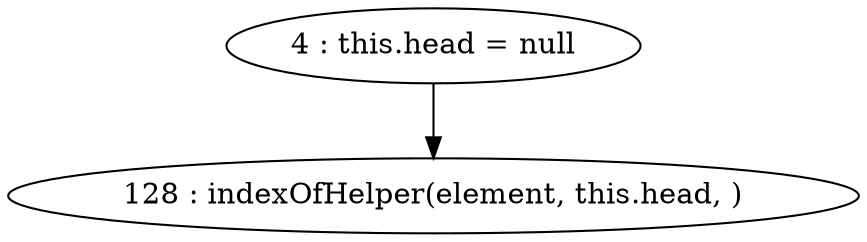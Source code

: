 digraph G {
"4 : this.head = null"
"4 : this.head = null" -> "128 : indexOfHelper(element, this.head, )"
"128 : indexOfHelper(element, this.head, )"
}